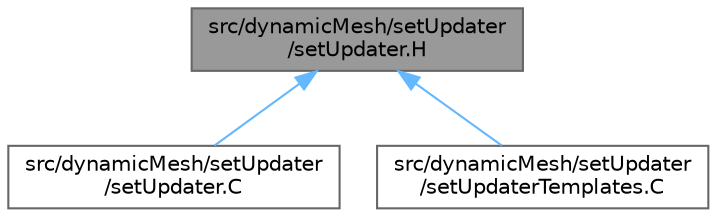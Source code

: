 digraph "src/dynamicMesh/setUpdater/setUpdater.H"
{
 // LATEX_PDF_SIZE
  bgcolor="transparent";
  edge [fontname=Helvetica,fontsize=10,labelfontname=Helvetica,labelfontsize=10];
  node [fontname=Helvetica,fontsize=10,shape=box,height=0.2,width=0.4];
  Node1 [id="Node000001",label="src/dynamicMesh/setUpdater\l/setUpdater.H",height=0.2,width=0.4,color="gray40", fillcolor="grey60", style="filled", fontcolor="black",tooltip=" "];
  Node1 -> Node2 [id="edge1_Node000001_Node000002",dir="back",color="steelblue1",style="solid",tooltip=" "];
  Node2 [id="Node000002",label="src/dynamicMesh/setUpdater\l/setUpdater.C",height=0.2,width=0.4,color="grey40", fillcolor="white", style="filled",URL="$setUpdater_8C.html",tooltip=" "];
  Node1 -> Node3 [id="edge2_Node000001_Node000003",dir="back",color="steelblue1",style="solid",tooltip=" "];
  Node3 [id="Node000003",label="src/dynamicMesh/setUpdater\l/setUpdaterTemplates.C",height=0.2,width=0.4,color="grey40", fillcolor="white", style="filled",URL="$setUpdaterTemplates_8C.html",tooltip=" "];
}

